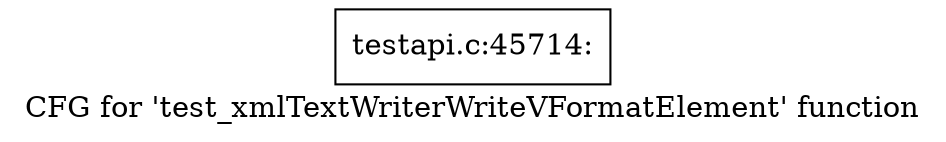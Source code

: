 digraph "CFG for 'test_xmlTextWriterWriteVFormatElement' function" {
	label="CFG for 'test_xmlTextWriterWriteVFormatElement' function";

	Node0x5936840 [shape=record,label="{testapi.c:45714:}"];
}
